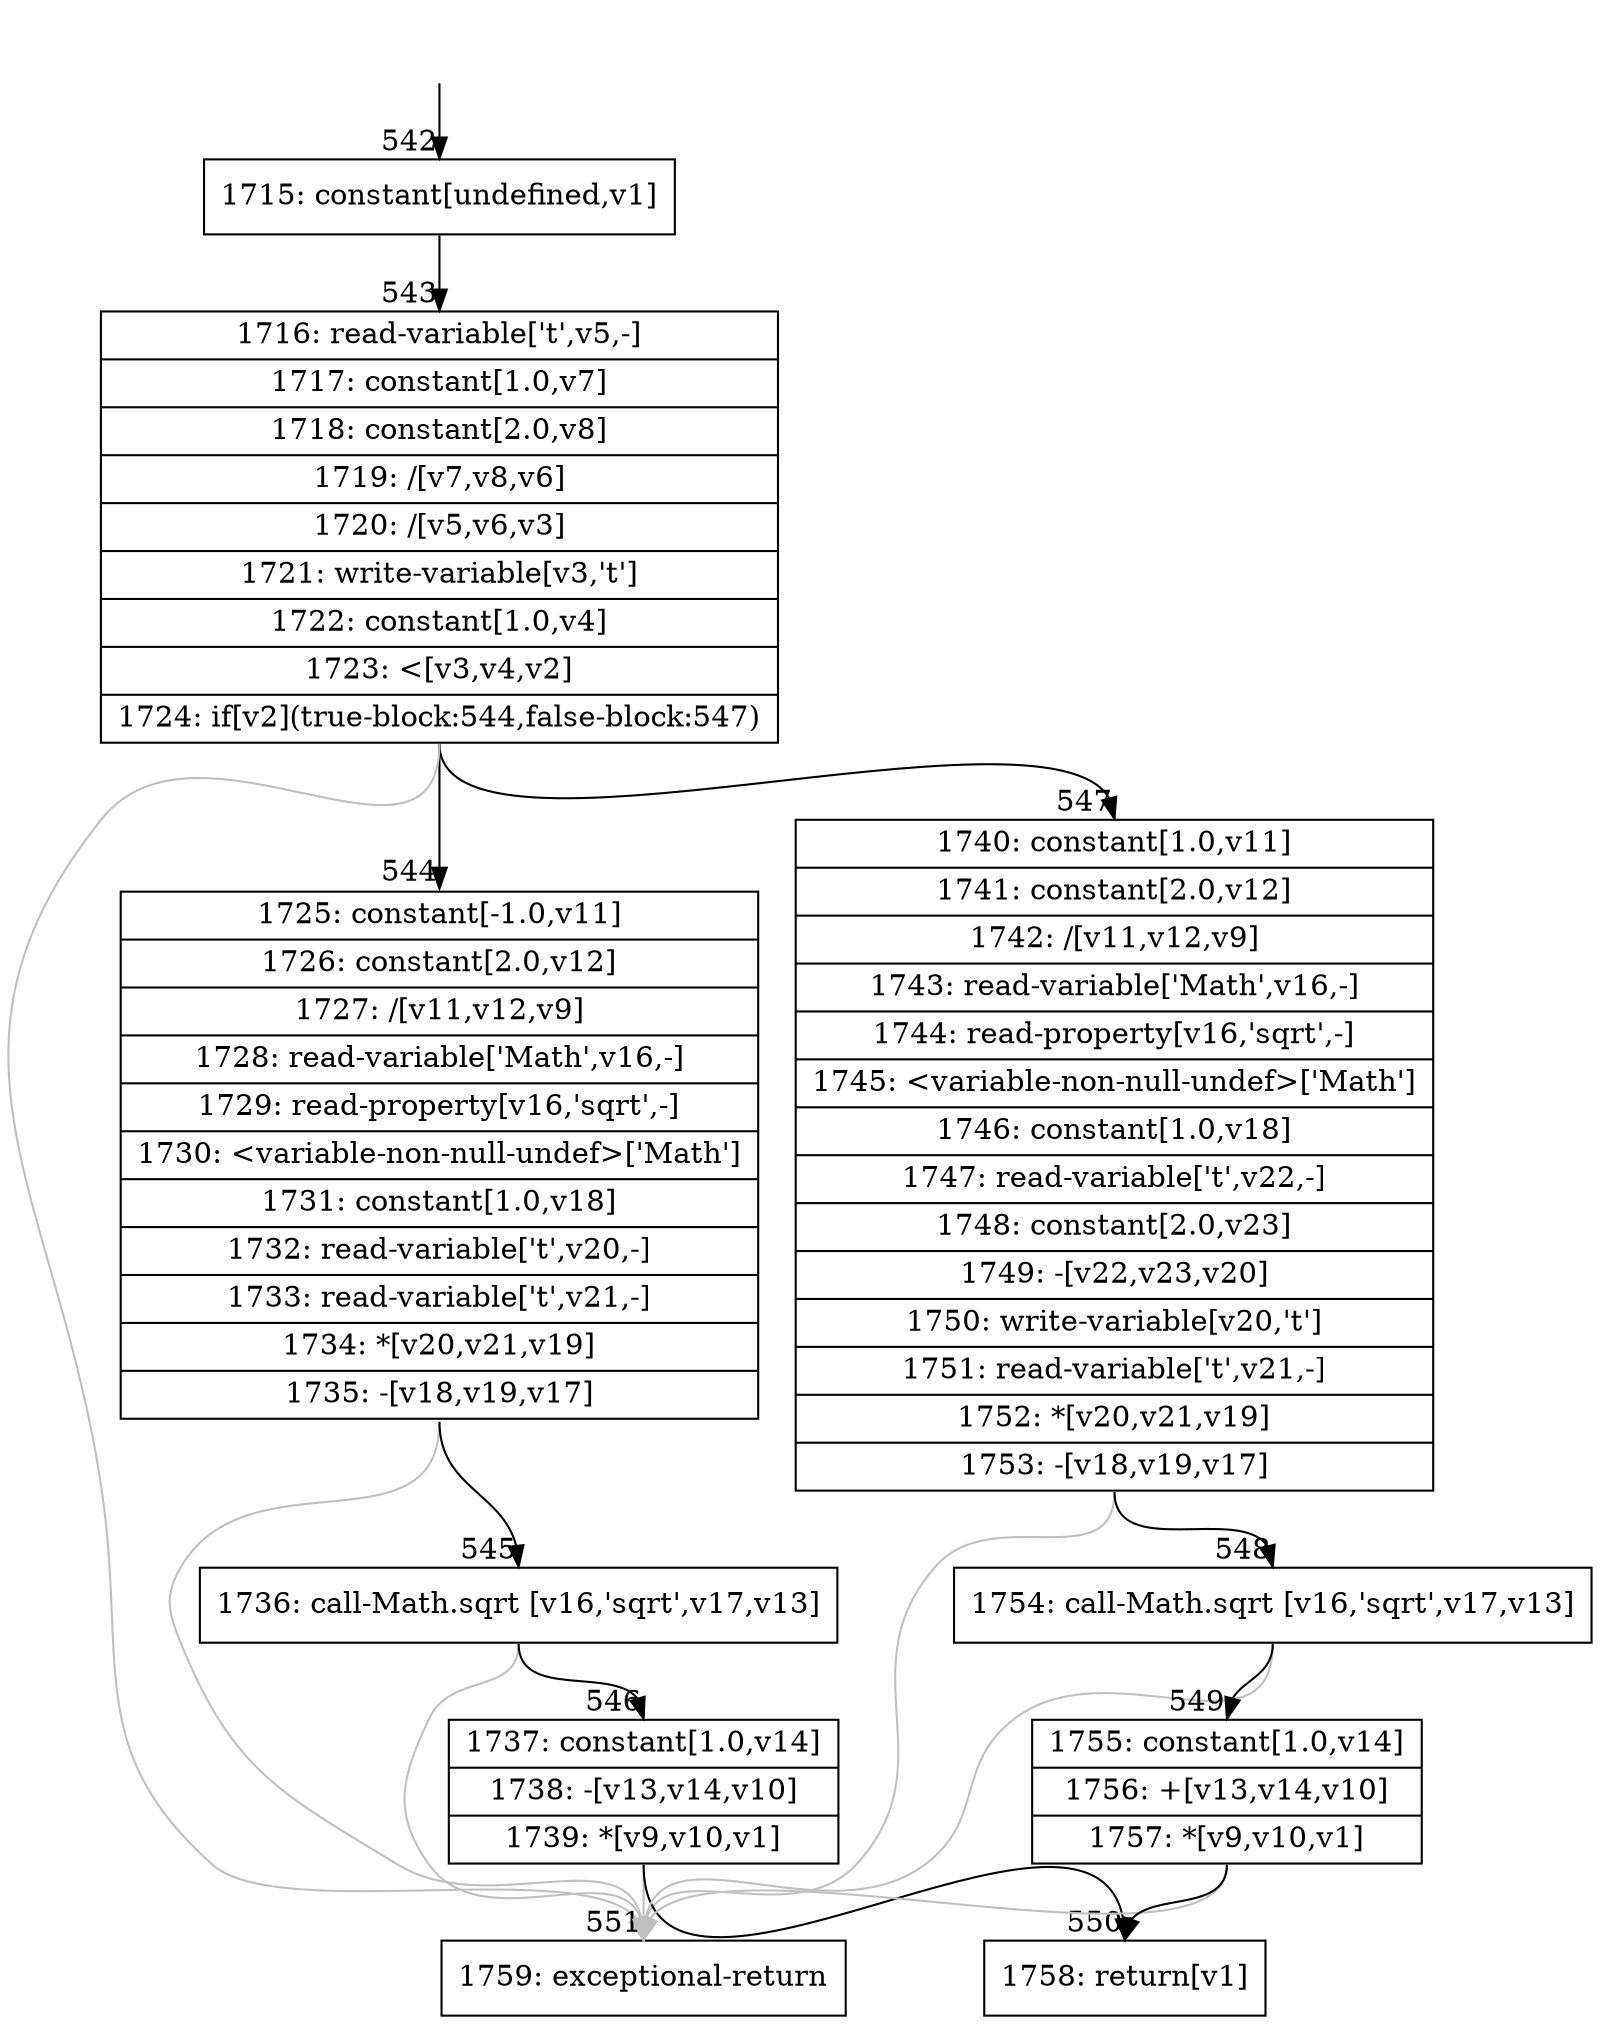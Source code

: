 digraph {
rankdir="TD"
BB_entry61[shape=none,label=""];
BB_entry61 -> BB542 [tailport=s, headport=n, headlabel="    542"]
BB542 [shape=record label="{1715: constant[undefined,v1]}" ] 
BB542 -> BB543 [tailport=s, headport=n, headlabel="      543"]
BB543 [shape=record label="{1716: read-variable['t',v5,-]|1717: constant[1.0,v7]|1718: constant[2.0,v8]|1719: /[v7,v8,v6]|1720: /[v5,v6,v3]|1721: write-variable[v3,'t']|1722: constant[1.0,v4]|1723: \<[v3,v4,v2]|1724: if[v2](true-block:544,false-block:547)}" ] 
BB543 -> BB544 [tailport=s, headport=n, headlabel="      544"]
BB543 -> BB547 [tailport=s, headport=n, headlabel="      547"]
BB543 -> BB551 [tailport=s, headport=n, color=gray, headlabel="      551"]
BB544 [shape=record label="{1725: constant[-1.0,v11]|1726: constant[2.0,v12]|1727: /[v11,v12,v9]|1728: read-variable['Math',v16,-]|1729: read-property[v16,'sqrt',-]|1730: \<variable-non-null-undef\>['Math']|1731: constant[1.0,v18]|1732: read-variable['t',v20,-]|1733: read-variable['t',v21,-]|1734: *[v20,v21,v19]|1735: -[v18,v19,v17]}" ] 
BB544 -> BB545 [tailport=s, headport=n, headlabel="      545"]
BB544 -> BB551 [tailport=s, headport=n, color=gray]
BB545 [shape=record label="{1736: call-Math.sqrt [v16,'sqrt',v17,v13]}" ] 
BB545 -> BB546 [tailport=s, headport=n, headlabel="      546"]
BB545 -> BB551 [tailport=s, headport=n, color=gray]
BB546 [shape=record label="{1737: constant[1.0,v14]|1738: -[v13,v14,v10]|1739: *[v9,v10,v1]}" ] 
BB546 -> BB550 [tailport=s, headport=n, headlabel="      550"]
BB546 -> BB551 [tailport=s, headport=n, color=gray]
BB547 [shape=record label="{1740: constant[1.0,v11]|1741: constant[2.0,v12]|1742: /[v11,v12,v9]|1743: read-variable['Math',v16,-]|1744: read-property[v16,'sqrt',-]|1745: \<variable-non-null-undef\>['Math']|1746: constant[1.0,v18]|1747: read-variable['t',v22,-]|1748: constant[2.0,v23]|1749: -[v22,v23,v20]|1750: write-variable[v20,'t']|1751: read-variable['t',v21,-]|1752: *[v20,v21,v19]|1753: -[v18,v19,v17]}" ] 
BB547 -> BB548 [tailport=s, headport=n, headlabel="      548"]
BB547 -> BB551 [tailport=s, headport=n, color=gray]
BB548 [shape=record label="{1754: call-Math.sqrt [v16,'sqrt',v17,v13]}" ] 
BB548 -> BB549 [tailport=s, headport=n, headlabel="      549"]
BB548 -> BB551 [tailport=s, headport=n, color=gray]
BB549 [shape=record label="{1755: constant[1.0,v14]|1756: +[v13,v14,v10]|1757: *[v9,v10,v1]}" ] 
BB549 -> BB550 [tailport=s, headport=n]
BB549 -> BB551 [tailport=s, headport=n, color=gray]
BB550 [shape=record label="{1758: return[v1]}" ] 
BB551 [shape=record label="{1759: exceptional-return}" ] 
//#$~ 592
}
